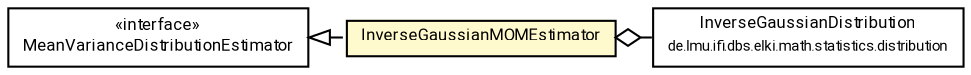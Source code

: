 #!/usr/local/bin/dot
#
# Class diagram 
# Generated by UMLGraph version R5_7_2-60-g0e99a6 (http://www.spinellis.gr/umlgraph/)
#

digraph G {
	graph [fontnames="svg"]
	edge [fontname="Roboto",fontsize=7,labelfontname="Roboto",labelfontsize=7,color="black"];
	node [fontname="Roboto",fontcolor="black",fontsize=8,shape=plaintext,margin=0,width=0,height=0];
	nodesep=0.15;
	ranksep=0.25;
	rankdir=LR;
	// de.lmu.ifi.dbs.elki.math.statistics.distribution.InverseGaussianDistribution
	c5509909 [label=<<table title="de.lmu.ifi.dbs.elki.math.statistics.distribution.InverseGaussianDistribution" border="0" cellborder="1" cellspacing="0" cellpadding="2" href="../InverseGaussianDistribution.html" target="_parent">
		<tr><td><table border="0" cellspacing="0" cellpadding="1">
		<tr><td align="center" balign="center"> <font face="Roboto">InverseGaussianDistribution</font> </td></tr>
		<tr><td align="center" balign="center"> <font face="Roboto" point-size="7.0">de.lmu.ifi.dbs.elki.math.statistics.distribution</font> </td></tr>
		</table></td></tr>
		</table>>, URL="../InverseGaussianDistribution.html"];
	// de.lmu.ifi.dbs.elki.math.statistics.distribution.estimator.InverseGaussianMOMEstimator
	c5509914 [label=<<table title="de.lmu.ifi.dbs.elki.math.statistics.distribution.estimator.InverseGaussianMOMEstimator" border="0" cellborder="1" cellspacing="0" cellpadding="2" bgcolor="lemonChiffon" href="InverseGaussianMOMEstimator.html" target="_parent">
		<tr><td><table border="0" cellspacing="0" cellpadding="1">
		<tr><td align="center" balign="center"> <font face="Roboto">InverseGaussianMOMEstimator</font> </td></tr>
		</table></td></tr>
		</table>>, URL="InverseGaussianMOMEstimator.html"];
	// de.lmu.ifi.dbs.elki.math.statistics.distribution.estimator.MeanVarianceDistributionEstimator<D extends de.lmu.ifi.dbs.elki.math.statistics.distribution.Distribution>
	c5509941 [label=<<table title="de.lmu.ifi.dbs.elki.math.statistics.distribution.estimator.MeanVarianceDistributionEstimator" border="0" cellborder="1" cellspacing="0" cellpadding="2" href="MeanVarianceDistributionEstimator.html" target="_parent">
		<tr><td><table border="0" cellspacing="0" cellpadding="1">
		<tr><td align="center" balign="center"> &#171;interface&#187; </td></tr>
		<tr><td align="center" balign="center"> <font face="Roboto">MeanVarianceDistributionEstimator</font> </td></tr>
		</table></td></tr>
		</table>>, URL="MeanVarianceDistributionEstimator.html"];
	// de.lmu.ifi.dbs.elki.math.statistics.distribution.estimator.InverseGaussianMOMEstimator implements de.lmu.ifi.dbs.elki.math.statistics.distribution.estimator.MeanVarianceDistributionEstimator<D extends de.lmu.ifi.dbs.elki.math.statistics.distribution.Distribution>
	c5509941 -> c5509914 [arrowtail=empty,style=dashed,dir=back,weight=9];
	// de.lmu.ifi.dbs.elki.math.statistics.distribution.estimator.InverseGaussianMOMEstimator has de.lmu.ifi.dbs.elki.math.statistics.distribution.InverseGaussianDistribution
	c5509914 -> c5509909 [arrowhead=none,arrowtail=ediamond,dir=back,weight=4];
}

